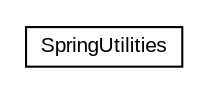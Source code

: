 #!/usr/local/bin/dot
#
# Class diagram 
# Generated by UMLGraph version 5.3 (http://www.umlgraph.org/)
#

digraph G {
	edge [fontname="arial",fontsize=10,labelfontname="arial",labelfontsize=10];
	node [fontname="arial",fontsize=10,shape=plaintext];
	nodesep=0.25;
	ranksep=0.5;
	// javax.swing.layout.SpringUtilities
	c10163 [label=<<table title="javax.swing.layout.SpringUtilities" border="0" cellborder="1" cellspacing="0" cellpadding="2" port="p" href="./SpringUtilities.html">
		<tr><td><table border="0" cellspacing="0" cellpadding="1">
<tr><td align="center" balign="center"> SpringUtilities </td></tr>
		</table></td></tr>
		</table>>, fontname="arial", fontcolor="black", fontsize=10.0];
}

